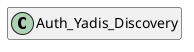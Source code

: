 @startuml
set namespaceSeparator \\
hide members
hide << alias >> circle

class Auth_Yadis_Discovery
@enduml
